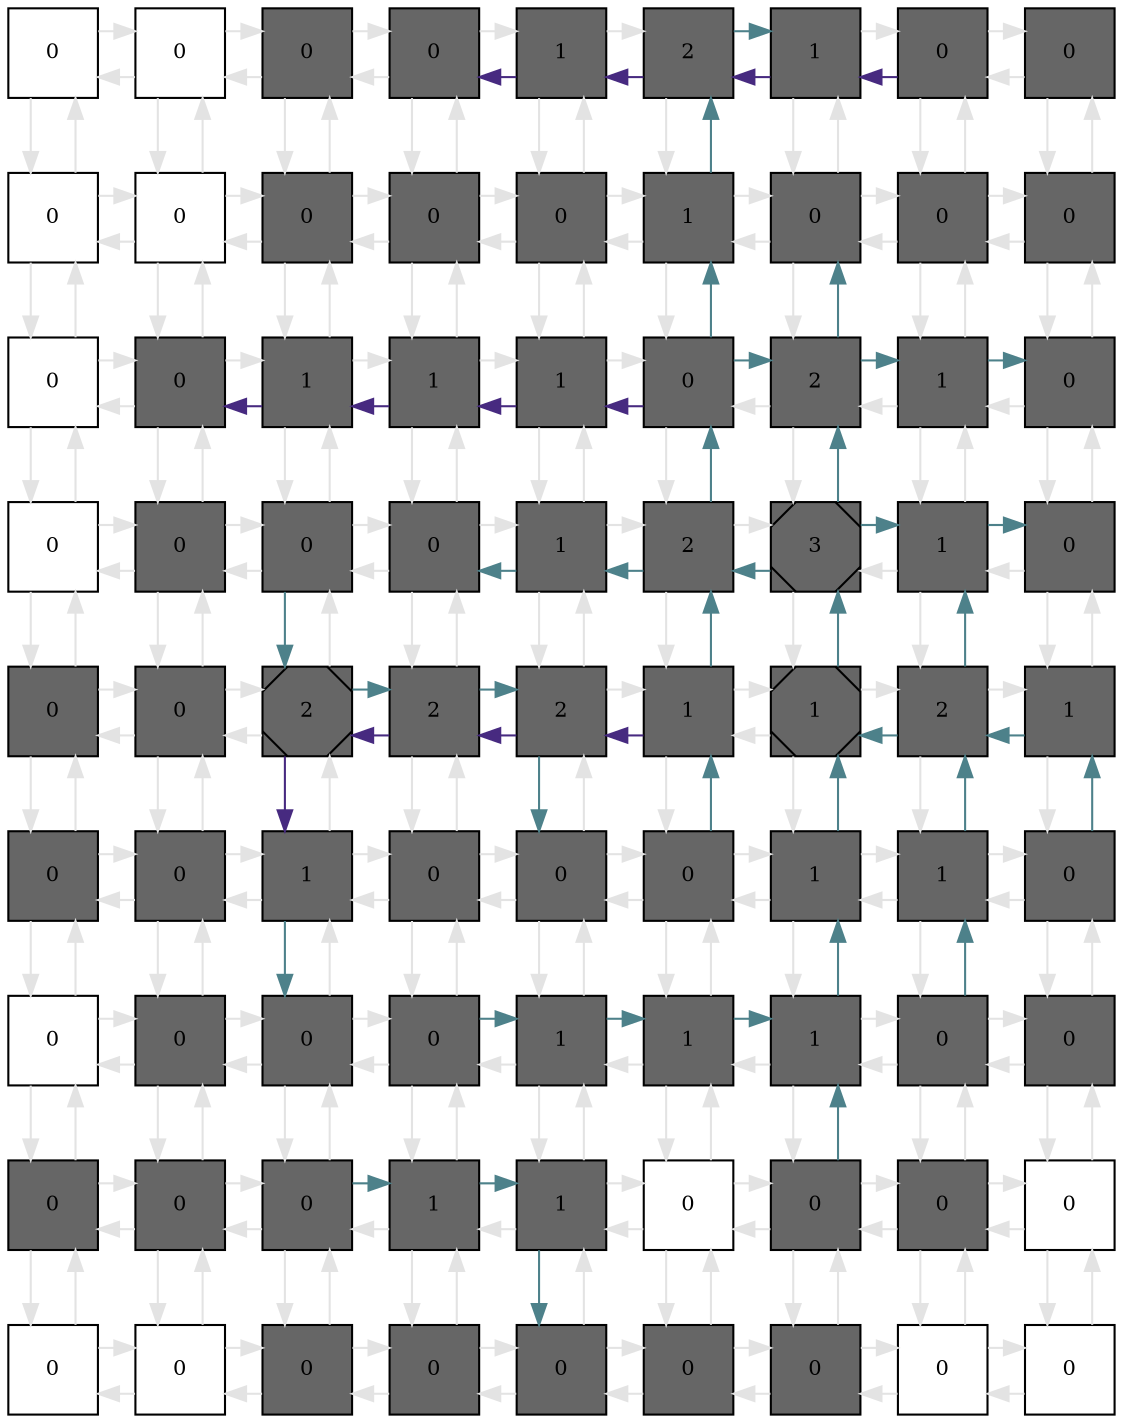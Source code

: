 digraph layout  {
rankdir=TB;
splines=ortho;
node [fixedsize=false, style=filled, width="0.6"];
edge [constraint=false];
0 [fillcolor="#FFFFFF", fontsize=10, label=0, shape=square, tooltip="name: None,\nin_degree: 2,\nout_degree: 2"];
1 [fillcolor="#FFFFFF", fontsize=10, label=0, shape=square, tooltip="name: None,\nin_degree: 3,\nout_degree: 3"];
2 [fillcolor="#666666", fontsize=10, label=0, shape=square, tooltip="name:  MMP1_10 ,\nin_degree: 3,\nout_degree: 3"];
3 [fillcolor="#666666", fontsize=10, label=0, shape=square, tooltip="name:  Plasmin ,\nin_degree: 3,\nout_degree: 3"];
4 [fillcolor="#666666", fontsize=10, label=1, shape=square, tooltip="name:  PAI-1 ,\nin_degree: 3,\nout_degree: 3"];
5 [fillcolor="#666666", fontsize=10, label=2, shape=square, tooltip="name:  cMYC ,\nin_degree: 3,\nout_degree: 3"];
6 [fillcolor="#666666", fontsize=10, label=1, shape=square, tooltip="name:  EGR1 ,\nin_degree: 3,\nout_degree: 3"];
7 [fillcolor="#666666", fontsize=10, label=0, shape=square, tooltip="name:  uPA ,\nin_degree: 3,\nout_degree: 3"];
8 [fillcolor="#666666", fontsize=10, label=0, shape=square, tooltip="name:  uPAR ,\nin_degree: 2,\nout_degree: 2"];
9 [fillcolor="#FFFFFF", fontsize=10, label=0, shape=square, tooltip="name: None,\nin_degree: 3,\nout_degree: 3"];
10 [fillcolor="#FFFFFF", fontsize=10, label=0, shape=square, tooltip="name: None,\nin_degree: 4,\nout_degree: 4"];
11 [fillcolor="#666666", fontsize=10, label=0, shape=square, tooltip="name:  ECM ,\nin_degree: 4,\nout_degree: 4"];
12 [fillcolor="#666666", fontsize=10, label=0, shape=square, tooltip="name:  CDKN1A ,\nin_degree: 4,\nout_degree: 4"];
13 [fillcolor="#666666", fontsize=10, label=0, shape=square, tooltip="name:  STAT3 ,\nin_degree: 4,\nout_degree: 4"];
14 [fillcolor="#666666", fontsize=10, label=1, shape=square, tooltip="name:  CCL20 ,\nin_degree: 4,\nout_degree: 4"];
15 [fillcolor="#666666", fontsize=10, label=0, shape=square, tooltip="name:  CTGF ,\nin_degree: 4,\nout_degree: 4"];
16 [fillcolor="#666666", fontsize=10, label=0, shape=square, tooltip="name:  CellMigration ,\nin_degree: 4,\nout_degree: 4"];
17 [fillcolor="#666666", fontsize=10, label=0, shape=square, tooltip="name:  AP1 ,\nin_degree: 3,\nout_degree: 3"];
18 [fillcolor="#FFFFFF", fontsize=10, label=0, shape=square, tooltip="name: None,\nin_degree: 3,\nout_degree: 3"];
19 [fillcolor="#666666", fontsize=10, label=0, shape=square, tooltip="name:  RSK ,\nin_degree: 4,\nout_degree: 4"];
20 [fillcolor="#666666", fontsize=10, label=1, shape=square, tooltip="name:  Proliferation ,\nin_degree: 4,\nout_degree: 4"];
21 [fillcolor="#666666", fontsize=10, label=1, shape=square, tooltip="name:  CDK2 ,\nin_degree: 4,\nout_degree: 4"];
22 [fillcolor="#666666", fontsize=10, label=1, shape=square, tooltip="name:  ETS ,\nin_degree: 4,\nout_degree: 4"];
23 [fillcolor="#666666", fontsize=10, label=0, shape=square, tooltip="name:  Erk ,\nin_degree: 4,\nout_degree: 4"];
24 [fillcolor="#666666", fontsize=10, label=2, shape=square, tooltip="name:  IL8 ,\nin_degree: 4,\nout_degree: 4"];
25 [fillcolor="#666666", fontsize=10, label=1, shape=square, tooltip="name:  PTGS2 ,\nin_degree: 4,\nout_degree: 4"];
26 [fillcolor="#666666", fontsize=10, label=0, shape=square, tooltip="name:  cFOS ,\nin_degree: 3,\nout_degree: 3"];
27 [fillcolor="#FFFFFF", fontsize=10, label=0, shape=square, tooltip="name: None,\nin_degree: 3,\nout_degree: 3"];
28 [fillcolor="#666666", fontsize=10, label=0, shape=square, tooltip="name:  CREB ,\nin_degree: 4,\nout_degree: 4"];
29 [fillcolor="#666666", fontsize=10, label=0, shape=square, tooltip="name:  Integrins ,\nin_degree: 4,\nout_degree: 4"];
30 [fillcolor="#666666", fontsize=10, label=0, shape=square, tooltip="name:  CyclinD ,\nin_degree: 4,\nout_degree: 4"];
31 [fillcolor="#666666", fontsize=10, label=1, shape=square, tooltip="name:  CDKN2A ,\nin_degree: 4,\nout_degree: 4"];
32 [fillcolor="#666666", fontsize=10, label=2, shape=square, tooltip="name:  Elk1 ,\nin_degree: 4,\nout_degree: 4"];
33 [fillcolor="#666666", fontsize=10, label=3, shape=Msquare, tooltip="name:  ATF2 ,\nin_degree: 4,\nout_degree: 4"];
34 [fillcolor="#666666", fontsize=10, label=1, shape=square, tooltip="name:  JNK ,\nin_degree: 4,\nout_degree: 4"];
35 [fillcolor="#666666", fontsize=10, label=0, shape=square, tooltip="name:  cJUN ,\nin_degree: 3,\nout_degree: 3"];
36 [fillcolor="#666666", fontsize=10, label=0, shape=square, tooltip="name:  Ca ,\nin_degree: 3,\nout_degree: 3"];
37 [fillcolor="#666666", fontsize=10, label=0, shape=square, tooltip="name:  DAG ,\nin_degree: 4,\nout_degree: 4"];
38 [fillcolor="#666666", fontsize=10, label=2, shape=Msquare, tooltip="name:  PKC ,\nin_degree: 4,\nout_degree: 4"];
39 [fillcolor="#666666", fontsize=10, label=2, shape=square, tooltip="name:  AKAP12 ,\nin_degree: 4,\nout_degree: 4"];
40 [fillcolor="#666666", fontsize=10, label=2, shape=square, tooltip="name:  DUSP1 ,\nin_degree: 4,\nout_degree: 4"];
41 [fillcolor="#666666", fontsize=10, label=1, shape=square, tooltip="name:  HBEGF ,\nin_degree: 4,\nout_degree: 4"];
42 [fillcolor="#666666", fontsize=10, label=1, shape=Msquare, tooltip="name:  p38 ,\nin_degree: 4,\nout_degree: 4"];
43 [fillcolor="#666666", fontsize=10, label=2, shape=square, tooltip="name:  Mekk7 ,\nin_degree: 4,\nout_degree: 4"];
44 [fillcolor="#666666", fontsize=10, label=1, shape=square, tooltip="name:  Mkk6 ,\nin_degree: 3,\nout_degree: 3"];
45 [fillcolor="#666666", fontsize=10, label=0, shape=square, tooltip="name:  IP3 ,\nin_degree: 3,\nout_degree: 3"];
46 [fillcolor="#666666", fontsize=10, label=0, shape=square, tooltip="name:  PLC_g ,\nin_degree: 4,\nout_degree: 4"];
47 [fillcolor="#666666", fontsize=10, label=1, shape=square, tooltip="name:  EGFR ,\nin_degree: 4,\nout_degree: 4"];
48 [fillcolor="#666666", fontsize=10, label=0, shape=square, tooltip="name:  EGF ,\nin_degree: 4,\nout_degree: 4"];
49 [fillcolor="#666666", fontsize=10, label=0, shape=square, tooltip="name:  Raf ,\nin_degree: 4,\nout_degree: 4"];
50 [fillcolor="#666666", fontsize=10, label=0, shape=square, tooltip="name:  Mek ,\nin_degree: 4,\nout_degree: 4"];
51 [fillcolor="#666666", fontsize=10, label=1, shape=square, tooltip="name:  PAK2 ,\nin_degree: 4,\nout_degree: 4"];
52 [fillcolor="#666666", fontsize=10, label=1, shape=square, tooltip="name:  Mekk1 ,\nin_degree: 4,\nout_degree: 4"];
53 [fillcolor="#666666", fontsize=10, label=0, shape=square, tooltip="name:  Mkk3 ,\nin_degree: 3,\nout_degree: 3"];
54 [fillcolor="#FFFFFF", fontsize=10, label=0, shape=square, tooltip="name: None,\nin_degree: 3,\nout_degree: 3"];
55 [fillcolor="#666666", fontsize=10, label=0, shape=square, tooltip="name:  PI3K ,\nin_degree: 4,\nout_degree: 4"];
56 [fillcolor="#666666", fontsize=10, label=0, shape=square, tooltip="name:  Fak ,\nin_degree: 4,\nout_degree: 4"];
57 [fillcolor="#666666", fontsize=10, label=0, shape=square, tooltip="name:  Akt ,\nin_degree: 4,\nout_degree: 4"];
58 [fillcolor="#666666", fontsize=10, label=1, shape=square, tooltip="name:  Ras ,\nin_degree: 4,\nout_degree: 4"];
59 [fillcolor="#666666", fontsize=10, label=1, shape=square, tooltip="name:  PAK3 ,\nin_degree: 4,\nout_degree: 4"];
60 [fillcolor="#666666", fontsize=10, label=1, shape=square, tooltip="name:  Cdc42_Rac1 ,\nin_degree: 4,\nout_degree: 4"];
61 [fillcolor="#666666", fontsize=10, label=0, shape=square, tooltip="name:  Mkk4 ,\nin_degree: 4,\nout_degree: 4"];
62 [fillcolor="#666666", fontsize=10, label=0, shape=square, tooltip="name:  MLK3 ,\nin_degree: 3,\nout_degree: 3"];
63 [fillcolor="#666666", fontsize=10, label=0, shape=square, tooltip="name:  HGF ,\nin_degree: 3,\nout_degree: 3"];
64 [fillcolor="#666666", fontsize=10, label=0, shape=square, tooltip="name:  MET ,\nin_degree: 4,\nout_degree: 4"];
65 [fillcolor="#666666", fontsize=10, label=0, shape=square, tooltip="name:  Shc ,\nin_degree: 4,\nout_degree: 4"];
66 [fillcolor="#666666", fontsize=10, label=1, shape=square, tooltip="name:  PTEN ,\nin_degree: 4,\nout_degree: 4"];
67 [fillcolor="#666666", fontsize=10, label=1, shape=square, tooltip="name:  SOS ,\nin_degree: 4,\nout_degree: 4"];
68 [fillcolor="#FFFFFF", fontsize=10, label=0, shape=square, tooltip="name: None,\nin_degree: 4,\nout_degree: 4"];
69 [fillcolor="#666666", fontsize=10, label=0, shape=square, tooltip="name:  PAK1 ,\nin_degree: 4,\nout_degree: 4"];
70 [fillcolor="#666666", fontsize=10, label=0, shape=square, tooltip="name:  Mekk4 ,\nin_degree: 4,\nout_degree: 4"];
71 [fillcolor="#FFFFFF", fontsize=10, label=0, shape=square, tooltip="name: None,\nin_degree: 3,\nout_degree: 3"];
72 [fillcolor="#FFFFFF", fontsize=10, label=0, shape=square, tooltip="name: None,\nin_degree: 2,\nout_degree: 2"];
73 [fillcolor="#FFFFFF", fontsize=10, label=0, shape=square, tooltip="name: None,\nin_degree: 3,\nout_degree: 3"];
74 [fillcolor="#666666", fontsize=10, label=0, shape=square, tooltip="name:  Rap1 ,\nin_degree: 3,\nout_degree: 3"];
75 [fillcolor="#666666", fontsize=10, label=0, shape=square, tooltip="name:  C3G ,\nin_degree: 3,\nout_degree: 3"];
76 [fillcolor="#666666", fontsize=10, label=0, shape=square, tooltip="name:  Grb2 ,\nin_degree: 3,\nout_degree: 3"];
77 [fillcolor="#666666", fontsize=10, label=0, shape=square, tooltip="name:  CRKL ,\nin_degree: 3,\nout_degree: 3"];
78 [fillcolor="#666666", fontsize=10, label=0, shape=square, tooltip="name:  DOCK180 ,\nin_degree: 3,\nout_degree: 3"];
79 [fillcolor="#FFFFFF", fontsize=10, label=0, shape=square, tooltip="name: None,\nin_degree: 3,\nout_degree: 3"];
80 [fillcolor="#FFFFFF", fontsize=10, label=0, shape=square, tooltip="name: None,\nin_degree: 2,\nout_degree: 2"];
0 -> 1  [color=grey89, style="penwidth(0.1)", tooltip=" ", weight=1];
0 -> 9  [color=grey89, style="penwidth(0.1)", tooltip=" ", weight=1];
1 -> 0  [color=grey89, style="penwidth(0.1)", tooltip=" ", weight=1];
1 -> 2  [color=grey89, style="penwidth(0.1)", tooltip=" ", weight=1];
1 -> 10  [color=grey89, style="penwidth(0.1)", tooltip=" ", weight=1];
2 -> 1  [color=grey89, style="penwidth(0.1)", tooltip=" ", weight=1];
2 -> 3  [color=grey89, style="penwidth(0.1)", tooltip=" ", weight=1];
2 -> 11  [color=grey89, style="penwidth(0.1)", tooltip=" ", weight=1];
3 -> 2  [color=grey89, style="penwidth(0.1)", tooltip=" ", weight=1];
3 -> 4  [color=grey89, style="penwidth(0.1)", tooltip=" ", weight=1];
3 -> 12  [color=grey89, style="penwidth(0.1)", tooltip=" ", weight=1];
4 -> 3  [color="#472A80", style="penwidth(0.1)", tooltip="7( uPA ) to 3( Plasmin )", weight=1];
4 -> 5  [color=grey89, style="penwidth(0.1)", tooltip=" ", weight=1];
4 -> 13  [color=grey89, style="penwidth(0.1)", tooltip=" ", weight=1];
5 -> 4  [color="#472A80", style="penwidth(0.1)", tooltip="7( uPA ) to 3( Plasmin )", weight=1];
5 -> 6  [color="#4D818A", style="penwidth(0.1)", tooltip="23( Erk ) to 6( EGR1 )", weight=1];
5 -> 14  [color=grey89, style="penwidth(0.1)", tooltip=" ", weight=1];
6 -> 5  [color="#472A80", style="penwidth(0.1)", tooltip="7( uPA ) to 3( Plasmin )", weight=1];
6 -> 7  [color=grey89, style="penwidth(0.1)", tooltip=" ", weight=1];
6 -> 15  [color=grey89, style="penwidth(0.1)", tooltip=" ", weight=1];
7 -> 6  [color="#472A80", style="penwidth(0.1)", tooltip="7( uPA ) to 3( Plasmin )", weight=1];
7 -> 8  [color=grey89, style="penwidth(0.1)", tooltip=" ", weight=1];
7 -> 16  [color=grey89, style="penwidth(0.1)", tooltip=" ", weight=1];
8 -> 7  [color=grey89, style="penwidth(0.1)", tooltip=" ", weight=1];
8 -> 17  [color=grey89, style="penwidth(0.1)", tooltip=" ", weight=1];
9 -> 0  [color=grey89, style="penwidth(0.1)", tooltip=" ", weight=1];
9 -> 10  [color=grey89, style="penwidth(0.1)", tooltip=" ", weight=1];
9 -> 18  [color=grey89, style="penwidth(0.1)", tooltip=" ", weight=1];
10 -> 1  [color=grey89, style="penwidth(0.1)", tooltip=" ", weight=1];
10 -> 9  [color=grey89, style="penwidth(0.1)", tooltip=" ", weight=1];
10 -> 11  [color=grey89, style="penwidth(0.1)", tooltip=" ", weight=1];
10 -> 19  [color=grey89, style="penwidth(0.1)", tooltip=" ", weight=1];
11 -> 2  [color=grey89, style="penwidth(0.1)", tooltip=" ", weight=1];
11 -> 10  [color=grey89, style="penwidth(0.1)", tooltip=" ", weight=1];
11 -> 12  [color=grey89, style="penwidth(0.1)", tooltip=" ", weight=1];
11 -> 20  [color=grey89, style="penwidth(0.1)", tooltip=" ", weight=1];
12 -> 3  [color=grey89, style="penwidth(0.1)", tooltip=" ", weight=1];
12 -> 11  [color=grey89, style="penwidth(0.1)", tooltip=" ", weight=1];
12 -> 13  [color=grey89, style="penwidth(0.1)", tooltip=" ", weight=1];
12 -> 21  [color=grey89, style="penwidth(0.1)", tooltip=" ", weight=1];
13 -> 4  [color=grey89, style="penwidth(0.1)", tooltip=" ", weight=1];
13 -> 12  [color=grey89, style="penwidth(0.1)", tooltip=" ", weight=1];
13 -> 14  [color=grey89, style="penwidth(0.1)", tooltip=" ", weight=1];
13 -> 22  [color=grey89, style="penwidth(0.1)", tooltip=" ", weight=1];
14 -> 5  [color="#4D818A", style="penwidth(0.1)", tooltip="23( Erk ) to 6( EGR1 )", weight=1];
14 -> 13  [color=grey89, style="penwidth(0.1)", tooltip=" ", weight=1];
14 -> 15  [color=grey89, style="penwidth(0.1)", tooltip=" ", weight=1];
14 -> 23  [color=grey89, style="penwidth(0.1)", tooltip=" ", weight=1];
15 -> 6  [color=grey89, style="penwidth(0.1)", tooltip=" ", weight=1];
15 -> 14  [color=grey89, style="penwidth(0.1)", tooltip=" ", weight=1];
15 -> 16  [color=grey89, style="penwidth(0.1)", tooltip=" ", weight=1];
15 -> 24  [color=grey89, style="penwidth(0.1)", tooltip=" ", weight=1];
16 -> 7  [color=grey89, style="penwidth(0.1)", tooltip=" ", weight=1];
16 -> 15  [color=grey89, style="penwidth(0.1)", tooltip=" ", weight=1];
16 -> 17  [color=grey89, style="penwidth(0.1)", tooltip=" ", weight=1];
16 -> 25  [color=grey89, style="penwidth(0.1)", tooltip=" ", weight=1];
17 -> 8  [color=grey89, style="penwidth(0.1)", tooltip=" ", weight=1];
17 -> 16  [color=grey89, style="penwidth(0.1)", tooltip=" ", weight=1];
17 -> 26  [color=grey89, style="penwidth(0.1)", tooltip=" ", weight=1];
18 -> 9  [color=grey89, style="penwidth(0.1)", tooltip=" ", weight=1];
18 -> 19  [color=grey89, style="penwidth(0.1)", tooltip=" ", weight=1];
18 -> 27  [color=grey89, style="penwidth(0.1)", tooltip=" ", weight=1];
19 -> 10  [color=grey89, style="penwidth(0.1)", tooltip=" ", weight=1];
19 -> 18  [color=grey89, style="penwidth(0.1)", tooltip=" ", weight=1];
19 -> 20  [color=grey89, style="penwidth(0.1)", tooltip=" ", weight=1];
19 -> 28  [color=grey89, style="penwidth(0.1)", tooltip=" ", weight=1];
20 -> 11  [color=grey89, style="penwidth(0.1)", tooltip=" ", weight=1];
20 -> 19  [color="#472A80", style="penwidth(0.1)", tooltip="23( Erk ) to 19( RSK )", weight=1];
20 -> 21  [color=grey89, style="penwidth(0.1)", tooltip=" ", weight=1];
20 -> 29  [color=grey89, style="penwidth(0.1)", tooltip=" ", weight=1];
21 -> 12  [color=grey89, style="penwidth(0.1)", tooltip=" ", weight=1];
21 -> 20  [color="#472A80", style="penwidth(0.1)", tooltip="23( Erk ) to 19( RSK )", weight=1];
21 -> 22  [color=grey89, style="penwidth(0.1)", tooltip=" ", weight=1];
21 -> 30  [color=grey89, style="penwidth(0.1)", tooltip=" ", weight=1];
22 -> 13  [color=grey89, style="penwidth(0.1)", tooltip=" ", weight=1];
22 -> 21  [color="#472A80", style="penwidth(0.1)", tooltip="23( Erk ) to 19( RSK )", weight=1];
22 -> 23  [color=grey89, style="penwidth(0.1)", tooltip=" ", weight=1];
22 -> 31  [color=grey89, style="penwidth(0.1)", tooltip=" ", weight=1];
23 -> 14  [color="#4D818A", style="penwidth(0.1)", tooltip="23( Erk ) to 6( EGR1 )", weight=1];
23 -> 22  [color="#472A80", style="penwidth(0.1)", tooltip="23( Erk ) to 19( RSK )", weight=1];
23 -> 24  [color="#4D818A", style="penwidth(0.1)", tooltip="23( Erk ) to 26( cFOS )", weight=1];
23 -> 32  [color=grey89, style="penwidth(0.1)", tooltip=" ", weight=1];
24 -> 15  [color="#4D818A", style="penwidth(0.1)", tooltip="42( p38 ) to 15( CTGF )", weight=1];
24 -> 23  [color=grey89, style="penwidth(0.1)", tooltip=" ", weight=1];
24 -> 25  [color="#4D818A", style="penwidth(0.1)", tooltip="23( Erk ) to 26( cFOS )", weight=1];
24 -> 33  [color=grey89, style="penwidth(0.1)", tooltip=" ", weight=1];
25 -> 16  [color=grey89, style="penwidth(0.1)", tooltip=" ", weight=1];
25 -> 24  [color=grey89, style="penwidth(0.1)", tooltip=" ", weight=1];
25 -> 26  [color="#4D818A", style="penwidth(0.1)", tooltip="23( Erk ) to 26( cFOS )", weight=1];
25 -> 34  [color=grey89, style="penwidth(0.1)", tooltip=" ", weight=1];
26 -> 17  [color=grey89, style="penwidth(0.1)", tooltip=" ", weight=1];
26 -> 25  [color=grey89, style="penwidth(0.1)", tooltip=" ", weight=1];
26 -> 35  [color=grey89, style="penwidth(0.1)", tooltip=" ", weight=1];
27 -> 18  [color=grey89, style="penwidth(0.1)", tooltip=" ", weight=1];
27 -> 28  [color=grey89, style="penwidth(0.1)", tooltip=" ", weight=1];
27 -> 36  [color=grey89, style="penwidth(0.1)", tooltip=" ", weight=1];
28 -> 19  [color=grey89, style="penwidth(0.1)", tooltip=" ", weight=1];
28 -> 27  [color=grey89, style="penwidth(0.1)", tooltip=" ", weight=1];
28 -> 29  [color=grey89, style="penwidth(0.1)", tooltip=" ", weight=1];
28 -> 37  [color=grey89, style="penwidth(0.1)", tooltip=" ", weight=1];
29 -> 20  [color=grey89, style="penwidth(0.1)", tooltip=" ", weight=1];
29 -> 28  [color=grey89, style="penwidth(0.1)", tooltip=" ", weight=1];
29 -> 30  [color=grey89, style="penwidth(0.1)", tooltip=" ", weight=1];
29 -> 38  [color="#4D818A", style="penwidth(0.1)", tooltip="29( Integrins ) to 56( Fak )", weight=1];
30 -> 21  [color=grey89, style="penwidth(0.1)", tooltip=" ", weight=1];
30 -> 29  [color=grey89, style="penwidth(0.1)", tooltip=" ", weight=1];
30 -> 31  [color=grey89, style="penwidth(0.1)", tooltip=" ", weight=1];
30 -> 39  [color=grey89, style="penwidth(0.1)", tooltip=" ", weight=1];
31 -> 22  [color=grey89, style="penwidth(0.1)", tooltip=" ", weight=1];
31 -> 30  [color="#4D818A", style="penwidth(0.1)", tooltip="33( ATF2 ) to 30( CyclinD )", weight=1];
31 -> 32  [color=grey89, style="penwidth(0.1)", tooltip=" ", weight=1];
31 -> 40  [color=grey89, style="penwidth(0.1)", tooltip=" ", weight=1];
32 -> 23  [color="#4D818A", style="penwidth(0.1)", tooltip="50( Mek ) to 23( Erk )", weight=1];
32 -> 31  [color="#4D818A", style="penwidth(0.1)", tooltip="33( ATF2 ) to 30( CyclinD )", weight=1];
32 -> 33  [color=grey89, style="penwidth(0.1)", tooltip=" ", weight=1];
32 -> 41  [color=grey89, style="penwidth(0.1)", tooltip=" ", weight=1];
33 -> 24  [color="#4D818A", style="penwidth(0.1)", tooltip="42( p38 ) to 15( CTGF )", weight=1];
33 -> 32  [color="#4D818A", style="penwidth(0.1)", tooltip="33( ATF2 ) to 30( CyclinD )", weight=1];
33 -> 34  [color="#4D818A", style="penwidth(0.1)", tooltip="42( p38 ) to 35( cJUN )", weight=1];
33 -> 42  [color=grey89, style="penwidth(0.1)", tooltip=" ", weight=1];
34 -> 25  [color=grey89, style="penwidth(0.1)", tooltip=" ", weight=1];
34 -> 33  [color=grey89, style="penwidth(0.1)", tooltip=" ", weight=1];
34 -> 35  [color="#4D818A", style="penwidth(0.1)", tooltip="42( p38 ) to 35( cJUN )", weight=1];
34 -> 43  [color=grey89, style="penwidth(0.1)", tooltip=" ", weight=1];
35 -> 26  [color=grey89, style="penwidth(0.1)", tooltip=" ", weight=1];
35 -> 34  [color=grey89, style="penwidth(0.1)", tooltip=" ", weight=1];
35 -> 44  [color=grey89, style="penwidth(0.1)", tooltip=" ", weight=1];
36 -> 27  [color=grey89, style="penwidth(0.1)", tooltip=" ", weight=1];
36 -> 37  [color=grey89, style="penwidth(0.1)", tooltip=" ", weight=1];
36 -> 45  [color=grey89, style="penwidth(0.1)", tooltip=" ", weight=1];
37 -> 28  [color=grey89, style="penwidth(0.1)", tooltip=" ", weight=1];
37 -> 36  [color=grey89, style="penwidth(0.1)", tooltip=" ", weight=1];
37 -> 38  [color=grey89, style="penwidth(0.1)", tooltip=" ", weight=1];
37 -> 46  [color=grey89, style="penwidth(0.1)", tooltip=" ", weight=1];
38 -> 29  [color=grey89, style="penwidth(0.1)", tooltip=" ", weight=1];
38 -> 37  [color=grey89, style="penwidth(0.1)", tooltip=" ", weight=1];
38 -> 39  [color="#4D818A", style="penwidth(0.1)", tooltip="38( PKC ) to 49( Raf )", weight=1];
38 -> 47  [color="#472A80", style="penwidth(0.1)", tooltip="41( HBEGF ) to 47( EGFR )", weight=1];
39 -> 30  [color=grey89, style="penwidth(0.1)", tooltip=" ", weight=1];
39 -> 38  [color="#472A80", style="penwidth(0.1)", tooltip="41( HBEGF ) to 47( EGFR )", weight=1];
39 -> 40  [color="#4D818A", style="penwidth(0.1)", tooltip="38( PKC ) to 49( Raf )", weight=1];
39 -> 48  [color=grey89, style="penwidth(0.1)", tooltip=" ", weight=1];
40 -> 31  [color=grey89, style="penwidth(0.1)", tooltip=" ", weight=1];
40 -> 39  [color="#472A80", style="penwidth(0.1)", tooltip="41( HBEGF ) to 47( EGFR )", weight=1];
40 -> 41  [color=grey89, style="penwidth(0.1)", tooltip=" ", weight=1];
40 -> 49  [color="#4D818A", style="penwidth(0.1)", tooltip="38( PKC ) to 49( Raf )", weight=1];
41 -> 32  [color="#4D818A", style="penwidth(0.1)", tooltip="50( Mek ) to 23( Erk )", weight=1];
41 -> 40  [color="#472A80", style="penwidth(0.1)", tooltip="41( HBEGF ) to 47( EGFR )", weight=1];
41 -> 42  [color=grey89, style="penwidth(0.1)", tooltip=" ", weight=1];
41 -> 50  [color=grey89, style="penwidth(0.1)", tooltip=" ", weight=1];
42 -> 33  [color="#4D818A", style="penwidth(0.1)", tooltip="42( p38 ) to 35( cJUN )", weight=1];
42 -> 41  [color=grey89, style="penwidth(0.1)", tooltip=" ", weight=1];
42 -> 43  [color=grey89, style="penwidth(0.1)", tooltip=" ", weight=1];
42 -> 51  [color=grey89, style="penwidth(0.1)", tooltip=" ", weight=1];
43 -> 34  [color="#4D818A", style="penwidth(0.1)", tooltip="61( Mkk4 ) to 34( JNK )", weight=1];
43 -> 42  [color="#4D818A", style="penwidth(0.1)", tooltip="53( Mkk3 ) to 42( p38 )", weight=1];
43 -> 44  [color=grey89, style="penwidth(0.1)", tooltip=" ", weight=1];
43 -> 52  [color=grey89, style="penwidth(0.1)", tooltip=" ", weight=1];
44 -> 35  [color=grey89, style="penwidth(0.1)", tooltip=" ", weight=1];
44 -> 43  [color="#4D818A", style="penwidth(0.1)", tooltip="53( Mkk3 ) to 42( p38 )", weight=1];
44 -> 53  [color=grey89, style="penwidth(0.1)", tooltip=" ", weight=1];
45 -> 36  [color=grey89, style="penwidth(0.1)", tooltip=" ", weight=1];
45 -> 46  [color=grey89, style="penwidth(0.1)", tooltip=" ", weight=1];
45 -> 54  [color=grey89, style="penwidth(0.1)", tooltip=" ", weight=1];
46 -> 37  [color=grey89, style="penwidth(0.1)", tooltip=" ", weight=1];
46 -> 45  [color=grey89, style="penwidth(0.1)", tooltip=" ", weight=1];
46 -> 47  [color=grey89, style="penwidth(0.1)", tooltip=" ", weight=1];
46 -> 55  [color=grey89, style="penwidth(0.1)", tooltip=" ", weight=1];
47 -> 38  [color=grey89, style="penwidth(0.1)", tooltip=" ", weight=1];
47 -> 46  [color=grey89, style="penwidth(0.1)", tooltip=" ", weight=1];
47 -> 48  [color=grey89, style="penwidth(0.1)", tooltip=" ", weight=1];
47 -> 56  [color="#4D818A", style="penwidth(0.1)", tooltip="29( Integrins ) to 56( Fak )", weight=1];
48 -> 39  [color=grey89, style="penwidth(0.1)", tooltip=" ", weight=1];
48 -> 47  [color=grey89, style="penwidth(0.1)", tooltip=" ", weight=1];
48 -> 49  [color=grey89, style="penwidth(0.1)", tooltip=" ", weight=1];
48 -> 57  [color=grey89, style="penwidth(0.1)", tooltip=" ", weight=1];
49 -> 40  [color=grey89, style="penwidth(0.1)", tooltip=" ", weight=1];
49 -> 48  [color=grey89, style="penwidth(0.1)", tooltip=" ", weight=1];
49 -> 50  [color=grey89, style="penwidth(0.1)", tooltip=" ", weight=1];
49 -> 58  [color=grey89, style="penwidth(0.1)", tooltip=" ", weight=1];
50 -> 41  [color="#4D818A", style="penwidth(0.1)", tooltip="50( Mek ) to 23( Erk )", weight=1];
50 -> 49  [color=grey89, style="penwidth(0.1)", tooltip=" ", weight=1];
50 -> 51  [color=grey89, style="penwidth(0.1)", tooltip=" ", weight=1];
50 -> 59  [color=grey89, style="penwidth(0.1)", tooltip=" ", weight=1];
51 -> 42  [color="#4D818A", style="penwidth(0.1)", tooltip="69( PAK1 ) to 42( p38 )", weight=1];
51 -> 50  [color=grey89, style="penwidth(0.1)", tooltip=" ", weight=1];
51 -> 52  [color=grey89, style="penwidth(0.1)", tooltip=" ", weight=1];
51 -> 60  [color=grey89, style="penwidth(0.1)", tooltip=" ", weight=1];
52 -> 43  [color="#4D818A", style="penwidth(0.1)", tooltip="61( Mkk4 ) to 34( JNK )", weight=1];
52 -> 51  [color=grey89, style="penwidth(0.1)", tooltip=" ", weight=1];
52 -> 53  [color=grey89, style="penwidth(0.1)", tooltip=" ", weight=1];
52 -> 61  [color=grey89, style="penwidth(0.1)", tooltip=" ", weight=1];
53 -> 44  [color="#4D818A", style="penwidth(0.1)", tooltip="53( Mkk3 ) to 42( p38 )", weight=1];
53 -> 52  [color=grey89, style="penwidth(0.1)", tooltip=" ", weight=1];
53 -> 62  [color=grey89, style="penwidth(0.1)", tooltip=" ", weight=1];
54 -> 45  [color=grey89, style="penwidth(0.1)", tooltip=" ", weight=1];
54 -> 55  [color=grey89, style="penwidth(0.1)", tooltip=" ", weight=1];
54 -> 63  [color=grey89, style="penwidth(0.1)", tooltip=" ", weight=1];
55 -> 46  [color=grey89, style="penwidth(0.1)", tooltip=" ", weight=1];
55 -> 54  [color=grey89, style="penwidth(0.1)", tooltip=" ", weight=1];
55 -> 56  [color=grey89, style="penwidth(0.1)", tooltip=" ", weight=1];
55 -> 64  [color=grey89, style="penwidth(0.1)", tooltip=" ", weight=1];
56 -> 47  [color=grey89, style="penwidth(0.1)", tooltip=" ", weight=1];
56 -> 55  [color=grey89, style="penwidth(0.1)", tooltip=" ", weight=1];
56 -> 57  [color=grey89, style="penwidth(0.1)", tooltip=" ", weight=1];
56 -> 65  [color=grey89, style="penwidth(0.1)", tooltip=" ", weight=1];
57 -> 48  [color=grey89, style="penwidth(0.1)", tooltip=" ", weight=1];
57 -> 56  [color=grey89, style="penwidth(0.1)", tooltip=" ", weight=1];
57 -> 58  [color="#4D818A", style="penwidth(0.1)", tooltip="57( Akt ) to 60( Cdc42_Rac1 )", weight=1];
57 -> 66  [color=grey89, style="penwidth(0.1)", tooltip=" ", weight=1];
58 -> 49  [color=grey89, style="penwidth(0.1)", tooltip=" ", weight=1];
58 -> 57  [color=grey89, style="penwidth(0.1)", tooltip=" ", weight=1];
58 -> 59  [color="#4D818A", style="penwidth(0.1)", tooltip="57( Akt ) to 60( Cdc42_Rac1 )", weight=1];
58 -> 67  [color=grey89, style="penwidth(0.1)", tooltip=" ", weight=1];
59 -> 50  [color=grey89, style="penwidth(0.1)", tooltip=" ", weight=1];
59 -> 58  [color=grey89, style="penwidth(0.1)", tooltip=" ", weight=1];
59 -> 60  [color="#4D818A", style="penwidth(0.1)", tooltip="57( Akt ) to 60( Cdc42_Rac1 )", weight=1];
59 -> 68  [color=grey89, style="penwidth(0.1)", tooltip=" ", weight=1];
60 -> 51  [color="#4D818A", style="penwidth(0.1)", tooltip="69( PAK1 ) to 42( p38 )", weight=1];
60 -> 59  [color=grey89, style="penwidth(0.1)", tooltip=" ", weight=1];
60 -> 61  [color=grey89, style="penwidth(0.1)", tooltip=" ", weight=1];
60 -> 69  [color=grey89, style="penwidth(0.1)", tooltip=" ", weight=1];
61 -> 52  [color="#4D818A", style="penwidth(0.1)", tooltip="61( Mkk4 ) to 34( JNK )", weight=1];
61 -> 60  [color=grey89, style="penwidth(0.1)", tooltip=" ", weight=1];
61 -> 62  [color=grey89, style="penwidth(0.1)", tooltip=" ", weight=1];
61 -> 70  [color=grey89, style="penwidth(0.1)", tooltip=" ", weight=1];
62 -> 53  [color=grey89, style="penwidth(0.1)", tooltip=" ", weight=1];
62 -> 61  [color=grey89, style="penwidth(0.1)", tooltip=" ", weight=1];
62 -> 71  [color=grey89, style="penwidth(0.1)", tooltip=" ", weight=1];
63 -> 54  [color=grey89, style="penwidth(0.1)", tooltip=" ", weight=1];
63 -> 64  [color=grey89, style="penwidth(0.1)", tooltip=" ", weight=1];
63 -> 72  [color=grey89, style="penwidth(0.1)", tooltip=" ", weight=1];
64 -> 55  [color=grey89, style="penwidth(0.1)", tooltip=" ", weight=1];
64 -> 63  [color=grey89, style="penwidth(0.1)", tooltip=" ", weight=1];
64 -> 65  [color=grey89, style="penwidth(0.1)", tooltip=" ", weight=1];
64 -> 73  [color=grey89, style="penwidth(0.1)", tooltip=" ", weight=1];
65 -> 56  [color=grey89, style="penwidth(0.1)", tooltip=" ", weight=1];
65 -> 64  [color=grey89, style="penwidth(0.1)", tooltip=" ", weight=1];
65 -> 66  [color="#4D818A", style="penwidth(0.1)", tooltip="65( Shc ) to 76( Grb2 )", weight=1];
65 -> 74  [color=grey89, style="penwidth(0.1)", tooltip=" ", weight=1];
66 -> 57  [color=grey89, style="penwidth(0.1)", tooltip=" ", weight=1];
66 -> 65  [color=grey89, style="penwidth(0.1)", tooltip=" ", weight=1];
66 -> 67  [color="#4D818A", style="penwidth(0.1)", tooltip="65( Shc ) to 76( Grb2 )", weight=1];
66 -> 75  [color=grey89, style="penwidth(0.1)", tooltip=" ", weight=1];
67 -> 58  [color=grey89, style="penwidth(0.1)", tooltip=" ", weight=1];
67 -> 66  [color=grey89, style="penwidth(0.1)", tooltip=" ", weight=1];
67 -> 68  [color=grey89, style="penwidth(0.1)", tooltip=" ", weight=1];
67 -> 76  [color="#4D818A", style="penwidth(0.1)", tooltip="65( Shc ) to 76( Grb2 )", weight=1];
68 -> 59  [color=grey89, style="penwidth(0.1)", tooltip=" ", weight=1];
68 -> 67  [color=grey89, style="penwidth(0.1)", tooltip=" ", weight=1];
68 -> 69  [color=grey89, style="penwidth(0.1)", tooltip=" ", weight=1];
68 -> 77  [color=grey89, style="penwidth(0.1)", tooltip=" ", weight=1];
69 -> 60  [color="#4D818A", style="penwidth(0.1)", tooltip="69( PAK1 ) to 42( p38 )", weight=1];
69 -> 68  [color=grey89, style="penwidth(0.1)", tooltip=" ", weight=1];
69 -> 70  [color=grey89, style="penwidth(0.1)", tooltip=" ", weight=1];
69 -> 78  [color=grey89, style="penwidth(0.1)", tooltip=" ", weight=1];
70 -> 61  [color=grey89, style="penwidth(0.1)", tooltip=" ", weight=1];
70 -> 69  [color=grey89, style="penwidth(0.1)", tooltip=" ", weight=1];
70 -> 71  [color=grey89, style="penwidth(0.1)", tooltip=" ", weight=1];
70 -> 79  [color=grey89, style="penwidth(0.1)", tooltip=" ", weight=1];
71 -> 62  [color=grey89, style="penwidth(0.1)", tooltip=" ", weight=1];
71 -> 70  [color=grey89, style="penwidth(0.1)", tooltip=" ", weight=1];
71 -> 80  [color=grey89, style="penwidth(0.1)", tooltip=" ", weight=1];
72 -> 63  [color=grey89, style="penwidth(0.1)", tooltip=" ", weight=1];
72 -> 73  [color=grey89, style="penwidth(0.1)", tooltip=" ", weight=1];
73 -> 64  [color=grey89, style="penwidth(0.1)", tooltip=" ", weight=1];
73 -> 72  [color=grey89, style="penwidth(0.1)", tooltip=" ", weight=1];
73 -> 74  [color=grey89, style="penwidth(0.1)", tooltip=" ", weight=1];
74 -> 65  [color=grey89, style="penwidth(0.1)", tooltip=" ", weight=1];
74 -> 73  [color=grey89, style="penwidth(0.1)", tooltip=" ", weight=1];
74 -> 75  [color=grey89, style="penwidth(0.1)", tooltip=" ", weight=1];
75 -> 66  [color=grey89, style="penwidth(0.1)", tooltip=" ", weight=1];
75 -> 74  [color=grey89, style="penwidth(0.1)", tooltip=" ", weight=1];
75 -> 76  [color=grey89, style="penwidth(0.1)", tooltip=" ", weight=1];
76 -> 67  [color=grey89, style="penwidth(0.1)", tooltip=" ", weight=1];
76 -> 75  [color=grey89, style="penwidth(0.1)", tooltip=" ", weight=1];
76 -> 77  [color=grey89, style="penwidth(0.1)", tooltip=" ", weight=1];
77 -> 68  [color=grey89, style="penwidth(0.1)", tooltip=" ", weight=1];
77 -> 76  [color=grey89, style="penwidth(0.1)", tooltip=" ", weight=1];
77 -> 78  [color=grey89, style="penwidth(0.1)", tooltip=" ", weight=1];
78 -> 69  [color=grey89, style="penwidth(0.1)", tooltip=" ", weight=1];
78 -> 77  [color=grey89, style="penwidth(0.1)", tooltip=" ", weight=1];
78 -> 79  [color=grey89, style="penwidth(0.1)", tooltip=" ", weight=1];
79 -> 70  [color=grey89, style="penwidth(0.1)", tooltip=" ", weight=1];
79 -> 78  [color=grey89, style="penwidth(0.1)", tooltip=" ", weight=1];
79 -> 80  [color=grey89, style="penwidth(0.1)", tooltip=" ", weight=1];
80 -> 71  [color=grey89, style="penwidth(0.1)", tooltip=" ", weight=1];
80 -> 79  [color=grey89, style="penwidth(0.1)", tooltip=" ", weight=1];
edge [constraint=true, style=invis];

0 -> 9 -> 18 -> 27 -> 36 -> 45 -> 54 -> 63 -> 72;
1 -> 10 -> 19 -> 28 -> 37 -> 46 -> 55 -> 64 -> 73;
2 -> 11 -> 20 -> 29 -> 38 -> 47 -> 56 -> 65 -> 74;
3 -> 12 -> 21 -> 30 -> 39 -> 48 -> 57 -> 66 -> 75;
4 -> 13 -> 22 -> 31 -> 40 -> 49 -> 58 -> 67 -> 76;
5 -> 14 -> 23 -> 32 -> 41 -> 50 -> 59 -> 68 -> 77;
6 -> 15 -> 24 -> 33 -> 42 -> 51 -> 60 -> 69 -> 78;
7 -> 16 -> 25 -> 34 -> 43 -> 52 -> 61 -> 70 -> 79;
8 -> 17 -> 26 -> 35 -> 44 -> 53 -> 62 -> 71 -> 80;
rank = same {0 -> 1 -> 2 -> 3 -> 4 -> 5 -> 6 -> 7 -> 8};
rank = same {9 -> 10 -> 11 -> 12 -> 13 -> 14 -> 15 -> 16 -> 17};
rank = same {18 -> 19 -> 20 -> 21 -> 22 -> 23 -> 24 -> 25 -> 26};
rank = same {27 -> 28 -> 29 -> 30 -> 31 -> 32 -> 33 -> 34 -> 35};
rank = same {36 -> 37 -> 38 -> 39 -> 40 -> 41 -> 42 -> 43 -> 44};
rank = same {45 -> 46 -> 47 -> 48 -> 49 -> 50 -> 51 -> 52 -> 53};
rank = same {54 -> 55 -> 56 -> 57 -> 58 -> 59 -> 60 -> 61 -> 62};
rank = same {63 -> 64 -> 65 -> 66 -> 67 -> 68 -> 69 -> 70 -> 71};
rank = same {72 -> 73 -> 74 -> 75 -> 76 -> 77 -> 78 -> 79 -> 80};
}